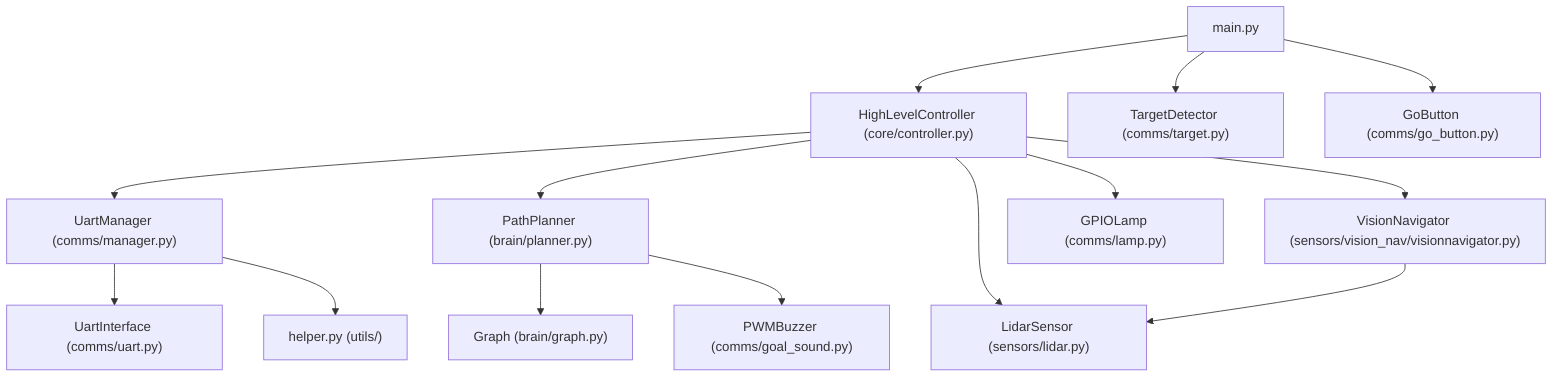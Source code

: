 graph TD

    Main["main.py"]
    Controller["HighLevelController (core/controller.py)"]
    Planner["PathPlanner (brain/planner.py)"]
    GraphMod["Graph (brain/graph.py)"]
    Vision["VisionNavigator (sensors/vision_nav/visionnavigator.py)"]
    Lidar["LidarSensor (sensors/lidar.py)"]
    UartManager["UartManager (comms/manager.py)"]
    Uart["UartInterface (comms/uart.py)"]
    Lamp["GPIOLamp (comms/lamp.py)"]
    TargetDetector["TargetDetector (comms/target.py)"]
    GoButton["GoButton (comms/go_button.py)"]
    GoalSound["PWMBuzzer (comms/goal_sound.py)"]
    Helper["helper.py (utils/)"]

    Main --> Controller
    Main --> TargetDetector
    Main --> GoButton

    Controller --> UartManager
    Controller --> Planner
    Controller --> Vision
    Controller --> Lidar
    Controller --> Lamp

    Planner --> GraphMod
    Planner --> GoalSound

    UartManager --> Uart
    UartManager --> Helper

    Vision --> Lidar
